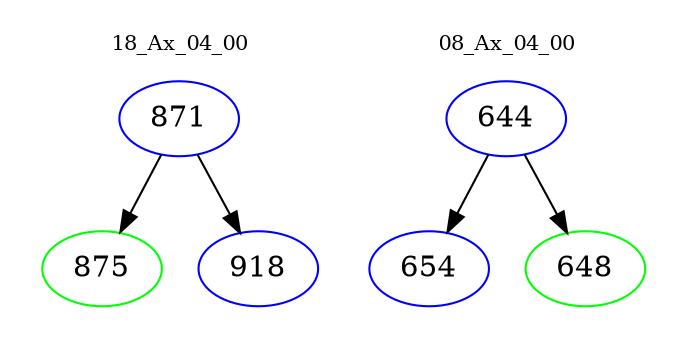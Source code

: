 digraph{
subgraph cluster_0 {
color = white
label = "18_Ax_04_00";
fontsize=10;
T0_871 [label="871", color="blue"]
T0_871 -> T0_875 [color="black"]
T0_875 [label="875", color="green"]
T0_871 -> T0_918 [color="black"]
T0_918 [label="918", color="blue"]
}
subgraph cluster_1 {
color = white
label = "08_Ax_04_00";
fontsize=10;
T1_644 [label="644", color="blue"]
T1_644 -> T1_654 [color="black"]
T1_654 [label="654", color="blue"]
T1_644 -> T1_648 [color="black"]
T1_648 [label="648", color="green"]
}
}
